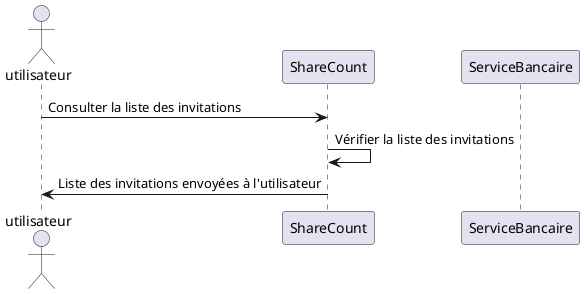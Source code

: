 @startuml  Consulter sa liste d’invitations

actor utilisateur as u
participant ShareCount as sc
participant ServiceBancaire as sb

u -> sc : Consulter la liste des invitations
sc -> sc : Vérifier la liste des invitations
sc -> u : Liste des invitations envoyées à l'utilisateur

@enduml